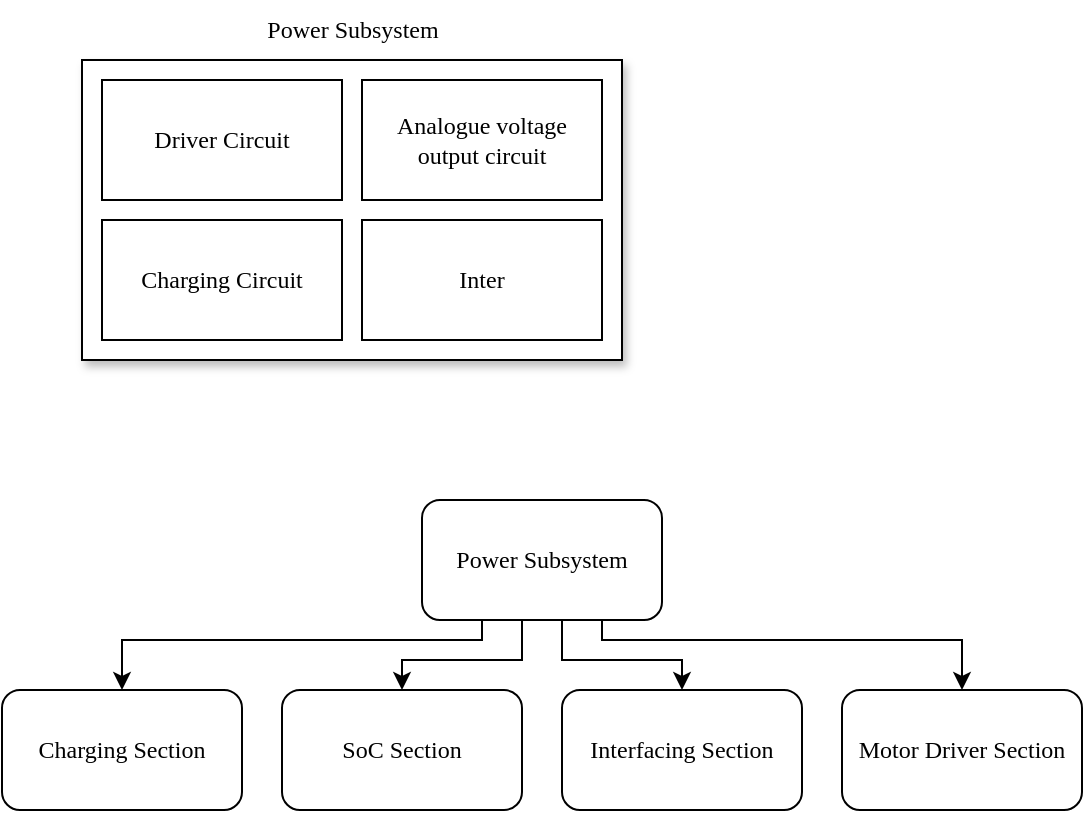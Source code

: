 <mxfile version="24.2.3" type="github">
  <diagram name="Page-1" id="sEi6zrj-x4Gcng2DzlMM">
    <mxGraphModel dx="819" dy="441" grid="1" gridSize="10" guides="1" tooltips="1" connect="1" arrows="1" fold="1" page="1" pageScale="1" pageWidth="827" pageHeight="1169" math="0" shadow="0">
      <root>
        <mxCell id="0" />
        <mxCell id="1" parent="0" />
        <mxCell id="D8IytL0E8ol-18z53MpY-10" value="" style="rounded=0;whiteSpace=wrap;html=1;shadow=1;fillStyle=auto;fillColor=default;gradientColor=none;" vertex="1" parent="1">
          <mxGeometry x="160" y="270" width="270" height="150" as="geometry" />
        </mxCell>
        <mxCell id="D8IytL0E8ol-18z53MpY-1" value="&lt;font face=&quot;Times New Roman&quot;&gt;Inter&lt;/font&gt;" style="rounded=0;whiteSpace=wrap;html=1;" vertex="1" parent="1">
          <mxGeometry x="300" y="350" width="120" height="60" as="geometry" />
        </mxCell>
        <mxCell id="D8IytL0E8ol-18z53MpY-3" value="&lt;font face=&quot;Times New Roman&quot;&gt;Charging Circuit&lt;/font&gt;" style="rounded=0;whiteSpace=wrap;html=1;" vertex="1" parent="1">
          <mxGeometry x="170" y="350" width="120" height="60" as="geometry" />
        </mxCell>
        <mxCell id="D8IytL0E8ol-18z53MpY-8" value="&lt;font face=&quot;Times New Roman&quot;&gt;Driver Circuit&lt;/font&gt;" style="rounded=0;whiteSpace=wrap;html=1;" vertex="1" parent="1">
          <mxGeometry x="170" y="280" width="120" height="60" as="geometry" />
        </mxCell>
        <mxCell id="D8IytL0E8ol-18z53MpY-9" value="&lt;font face=&quot;Times New Roman&quot;&gt;Analogue voltage output circuit&lt;/font&gt;" style="rounded=0;whiteSpace=wrap;html=1;" vertex="1" parent="1">
          <mxGeometry x="300" y="280" width="120" height="60" as="geometry" />
        </mxCell>
        <mxCell id="D8IytL0E8ol-18z53MpY-11" value="&lt;font face=&quot;Times New Roman&quot;&gt;Power Subsystem&lt;/font&gt;" style="text;html=1;align=center;verticalAlign=middle;whiteSpace=wrap;rounded=0;" vertex="1" parent="1">
          <mxGeometry x="232.5" y="240" width="125" height="30" as="geometry" />
        </mxCell>
        <mxCell id="D8IytL0E8ol-18z53MpY-17" value="" style="edgeStyle=orthogonalEdgeStyle;rounded=0;orthogonalLoop=1;jettySize=auto;html=1;" edge="1" parent="1" source="D8IytL0E8ol-18z53MpY-15" target="D8IytL0E8ol-18z53MpY-16">
          <mxGeometry relative="1" as="geometry">
            <Array as="points">
              <mxPoint x="360" y="560" />
              <mxPoint x="180" y="560" />
            </Array>
          </mxGeometry>
        </mxCell>
        <mxCell id="D8IytL0E8ol-18z53MpY-23" value="" style="edgeStyle=orthogonalEdgeStyle;rounded=0;orthogonalLoop=1;jettySize=auto;html=1;" edge="1" parent="1" source="D8IytL0E8ol-18z53MpY-15" target="D8IytL0E8ol-18z53MpY-20">
          <mxGeometry relative="1" as="geometry">
            <Array as="points">
              <mxPoint x="420" y="560" />
              <mxPoint x="600" y="560" />
            </Array>
          </mxGeometry>
        </mxCell>
        <mxCell id="D8IytL0E8ol-18z53MpY-25" value="" style="edgeStyle=orthogonalEdgeStyle;rounded=0;orthogonalLoop=1;jettySize=auto;html=1;" edge="1" parent="1" source="D8IytL0E8ol-18z53MpY-15" target="D8IytL0E8ol-18z53MpY-24">
          <mxGeometry relative="1" as="geometry">
            <Array as="points">
              <mxPoint x="380" y="570" />
              <mxPoint x="320" y="570" />
            </Array>
          </mxGeometry>
        </mxCell>
        <mxCell id="D8IytL0E8ol-18z53MpY-27" value="" style="edgeStyle=orthogonalEdgeStyle;rounded=0;orthogonalLoop=1;jettySize=auto;html=1;" edge="1" parent="1" source="D8IytL0E8ol-18z53MpY-15" target="D8IytL0E8ol-18z53MpY-26">
          <mxGeometry relative="1" as="geometry">
            <Array as="points">
              <mxPoint x="400" y="570" />
              <mxPoint x="460" y="570" />
            </Array>
          </mxGeometry>
        </mxCell>
        <mxCell id="D8IytL0E8ol-18z53MpY-15" value="&lt;font face=&quot;Times New Roman&quot;&gt;Power Subsystem&lt;/font&gt;" style="rounded=1;whiteSpace=wrap;html=1;" vertex="1" parent="1">
          <mxGeometry x="330" y="490" width="120" height="60" as="geometry" />
        </mxCell>
        <mxCell id="D8IytL0E8ol-18z53MpY-16" value="&lt;font face=&quot;Times New Roman&quot;&gt;Charging Section&lt;/font&gt;" style="rounded=1;whiteSpace=wrap;html=1;" vertex="1" parent="1">
          <mxGeometry x="120" y="585" width="120" height="60" as="geometry" />
        </mxCell>
        <mxCell id="D8IytL0E8ol-18z53MpY-20" value="&lt;font face=&quot;Times New Roman&quot;&gt;Motor Driver Section&lt;/font&gt;" style="rounded=1;whiteSpace=wrap;html=1;" vertex="1" parent="1">
          <mxGeometry x="540" y="585" width="120" height="60" as="geometry" />
        </mxCell>
        <mxCell id="D8IytL0E8ol-18z53MpY-24" value="&lt;font face=&quot;Times New Roman&quot;&gt;SoC Section&lt;/font&gt;" style="rounded=1;whiteSpace=wrap;html=1;" vertex="1" parent="1">
          <mxGeometry x="260" y="585" width="120" height="60" as="geometry" />
        </mxCell>
        <mxCell id="D8IytL0E8ol-18z53MpY-26" value="&lt;font face=&quot;Times New Roman&quot;&gt;Interfacing Section&lt;/font&gt;" style="rounded=1;whiteSpace=wrap;html=1;" vertex="1" parent="1">
          <mxGeometry x="400" y="585" width="120" height="60" as="geometry" />
        </mxCell>
      </root>
    </mxGraphModel>
  </diagram>
</mxfile>
